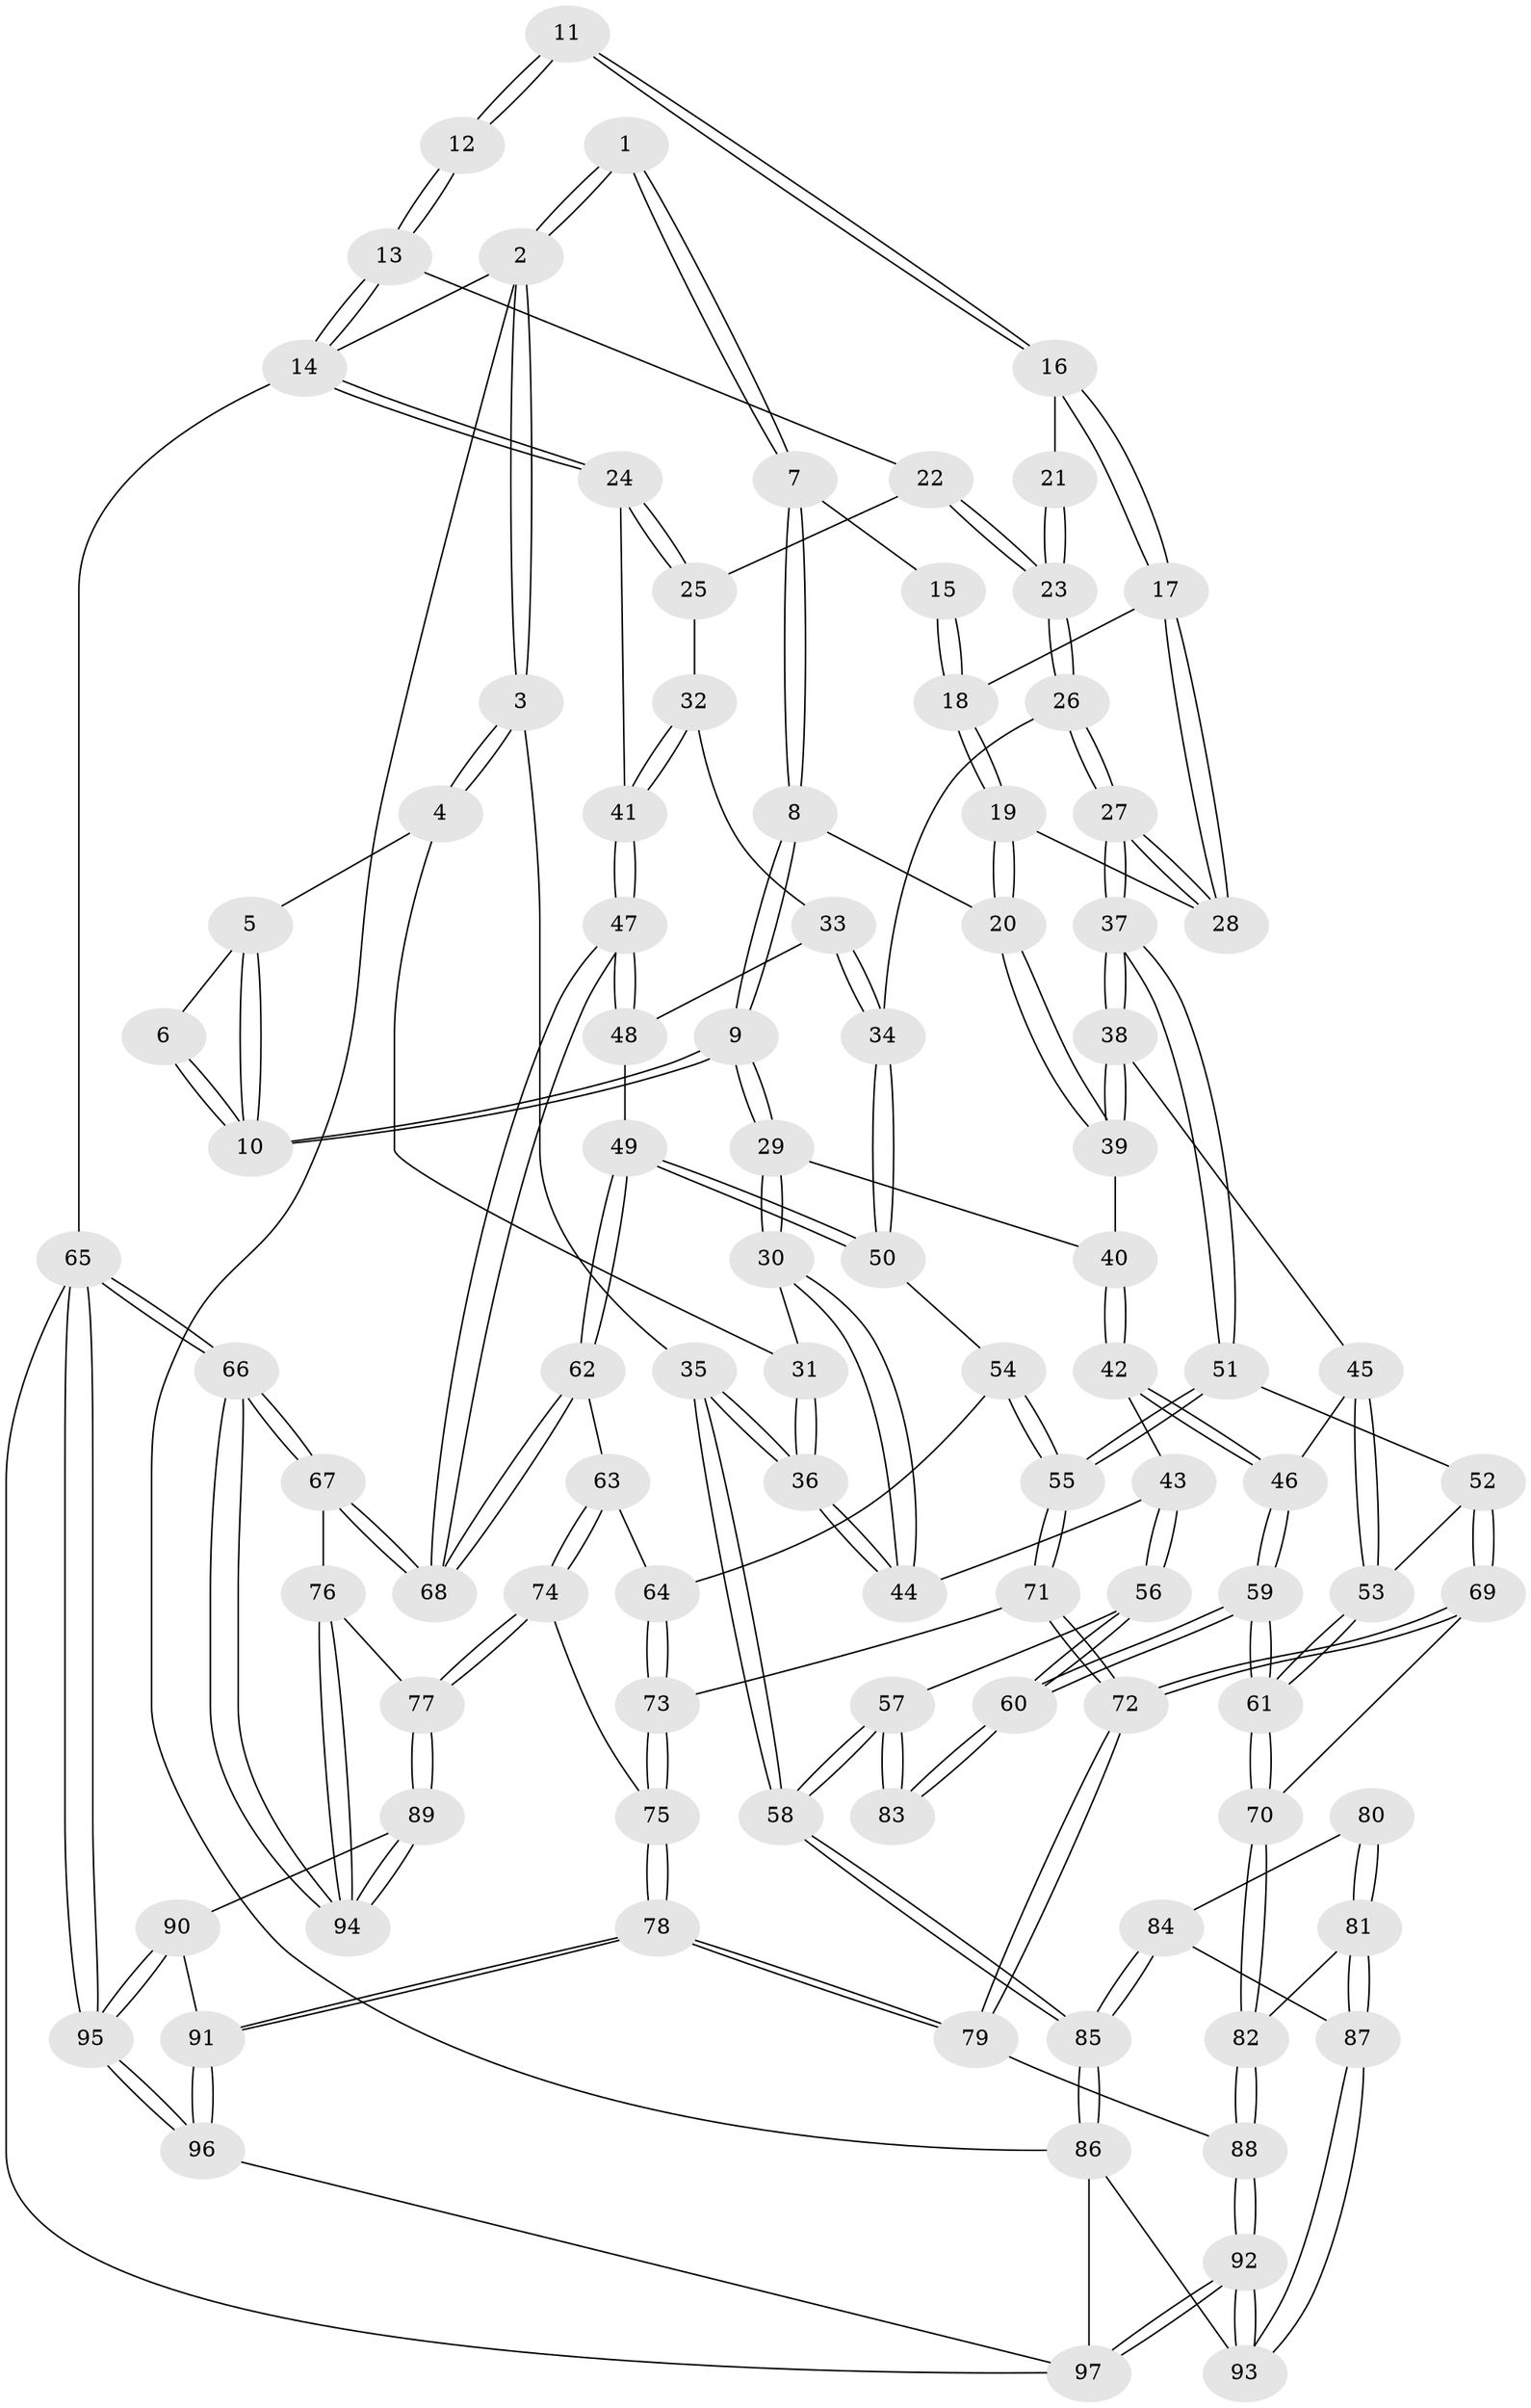 // Generated by graph-tools (version 1.1) at 2025/27/03/09/25 03:27:15]
// undirected, 97 vertices, 239 edges
graph export_dot {
graph [start="1"]
  node [color=gray90,style=filled];
  1 [pos="+0.11528172732014229+0"];
  2 [pos="+0+0"];
  3 [pos="+0+0.20040621154414295"];
  4 [pos="+0.054197546115369574+0.18744323250187273"];
  5 [pos="+0.06006923082431704+0.18584703967830915"];
  6 [pos="+0.0933436980080372+0"];
  7 [pos="+0.32138802704002134+0"];
  8 [pos="+0.2925515003944431+0.12747033691496568"];
  9 [pos="+0.19588313876260746+0.22565604093232722"];
  10 [pos="+0.17891605547868383+0.21922073390747393"];
  11 [pos="+0.5821405504155606+0"];
  12 [pos="+0.8694240542840209+0"];
  13 [pos="+0.8980298188110721+0"];
  14 [pos="+1+0"];
  15 [pos="+0.379374160022446+0"];
  16 [pos="+0.5844670585068931+0.1522481057398006"];
  17 [pos="+0.5779023793185939+0.16056793034727623"];
  18 [pos="+0.49696069273911186+0.10095856313245023"];
  19 [pos="+0.41665742312835063+0.21132391025563588"];
  20 [pos="+0.40328527160087313+0.21633408557199932"];
  21 [pos="+0.6780222340255543+0.09712760157346861"];
  22 [pos="+0.8589796666390768+0.058116537946599794"];
  23 [pos="+0.7462852414160527+0.2929641390553968"];
  24 [pos="+1+0.09586902823657477"];
  25 [pos="+0.936757437767699+0.23099525630040724"];
  26 [pos="+0.7323550187053073+0.3537206133098702"];
  27 [pos="+0.6602963323014215+0.36333612223755374"];
  28 [pos="+0.5776466324059405+0.2114374623364757"];
  29 [pos="+0.19688065223817713+0.2398550538334286"];
  30 [pos="+0.1170418457932078+0.3964568538602795"];
  31 [pos="+0.052269337758263604+0.2805830497854083"];
  32 [pos="+0.9049604288517549+0.3014070728124568"];
  33 [pos="+0.8112448394999033+0.3705130623026945"];
  34 [pos="+0.7418937468714003+0.3580925597450871"];
  35 [pos="+0+0.507954704795189"];
  36 [pos="+0+0.4987221734851617"];
  37 [pos="+0.6049178047018615+0.4062117751404162"];
  38 [pos="+0.4487811065339152+0.3604936177879058"];
  39 [pos="+0.4112453265631112+0.32723424779559135"];
  40 [pos="+0.3060940672928218+0.349384319160409"];
  41 [pos="+1+0.34160467328380406"];
  42 [pos="+0.2675077935124796+0.45334779420261834"];
  43 [pos="+0.2112013934499907+0.46534630580081404"];
  44 [pos="+0.11519467563852297+0.401857067462438"];
  45 [pos="+0.36089233357053907+0.4828342304177804"];
  46 [pos="+0.3271408460278426+0.4916795735784517"];
  47 [pos="+1+0.42428946962478264"];
  48 [pos="+0.8579638977378745+0.41241377494074266"];
  49 [pos="+0.9177240073238219+0.5601721040551744"];
  50 [pos="+0.7672967131414008+0.550771412359589"];
  51 [pos="+0.5745757370122546+0.5072392496326105"];
  52 [pos="+0.5732789689807084+0.5083476016513554"];
  53 [pos="+0.47267814770247296+0.5396724205550069"];
  54 [pos="+0.7654215898438533+0.5660547819269267"];
  55 [pos="+0.6700603091961138+0.6248829820038729"];
  56 [pos="+0.19090401978097693+0.5641349343045079"];
  57 [pos="+0.0617907452072992+0.6343909701038386"];
  58 [pos="+0+0.6626107710014322"];
  59 [pos="+0.32922653741329383+0.6699250341546217"];
  60 [pos="+0.30795870269335823+0.6558597889787561"];
  61 [pos="+0.3415976814337752+0.6912895430804548"];
  62 [pos="+0.9374833084881703+0.5959756529410054"];
  63 [pos="+0.8969269436888372+0.6317662582427168"];
  64 [pos="+0.8195693807682529+0.6339349426598404"];
  65 [pos="+1+1"];
  66 [pos="+1+1"];
  67 [pos="+1+0.6467271631900204"];
  68 [pos="+1+0.6267328361453653"];
  69 [pos="+0.5283916116690092+0.6610142062008413"];
  70 [pos="+0.3429870117970033+0.7021726521964065"];
  71 [pos="+0.6718409081346252+0.6315804782974966"];
  72 [pos="+0.5972703293735353+0.7697218937460575"];
  73 [pos="+0.7540226100251907+0.6811543875519936"];
  74 [pos="+0.8753665832334562+0.776172447831507"];
  75 [pos="+0.7585919760852925+0.7315659936578937"];
  76 [pos="+0.9608100874241866+0.7754585420703901"];
  77 [pos="+0.8846990865478452+0.7981830277539337"];
  78 [pos="+0.5999051608937988+0.9066537384377201"];
  79 [pos="+0.5993608086866385+0.9060795497298576"];
  80 [pos="+0.14041719454093446+0.6766262374138668"];
  81 [pos="+0.3280398836454605+0.7413902542277534"];
  82 [pos="+0.33716457099238145+0.7339546466980059"];
  83 [pos="+0.0879321456080307+0.646498487229209"];
  84 [pos="+0.1836515670014426+0.7749023042701626"];
  85 [pos="+0+0.7161081362396822"];
  86 [pos="+0+0.7674898370707645"];
  87 [pos="+0.2745645624679515+0.8077389281878977"];
  88 [pos="+0.5823094407340554+0.9000883016355993"];
  89 [pos="+0.8792270001248504+0.8324369111491008"];
  90 [pos="+0.8480715576121061+0.8714150478043996"];
  91 [pos="+0.6264813979597122+0.957973269205424"];
  92 [pos="+0.22930615263687712+0.9747032991136493"];
  93 [pos="+0.22334523167025502+0.9572085020368368"];
  94 [pos="+1+0.9127362155568867"];
  95 [pos="+1+1"];
  96 [pos="+0.6346801834473411+1"];
  97 [pos="+0.23683081821289367+1"];
  1 -- 2;
  1 -- 2;
  1 -- 7;
  1 -- 7;
  2 -- 3;
  2 -- 3;
  2 -- 14;
  2 -- 86;
  3 -- 4;
  3 -- 4;
  3 -- 35;
  4 -- 5;
  4 -- 31;
  5 -- 6;
  5 -- 10;
  5 -- 10;
  6 -- 10;
  6 -- 10;
  7 -- 8;
  7 -- 8;
  7 -- 15;
  8 -- 9;
  8 -- 9;
  8 -- 20;
  9 -- 10;
  9 -- 10;
  9 -- 29;
  9 -- 29;
  11 -- 12;
  11 -- 12;
  11 -- 16;
  11 -- 16;
  12 -- 13;
  12 -- 13;
  13 -- 14;
  13 -- 14;
  13 -- 22;
  14 -- 24;
  14 -- 24;
  14 -- 65;
  15 -- 18;
  15 -- 18;
  16 -- 17;
  16 -- 17;
  16 -- 21;
  17 -- 18;
  17 -- 28;
  17 -- 28;
  18 -- 19;
  18 -- 19;
  19 -- 20;
  19 -- 20;
  19 -- 28;
  20 -- 39;
  20 -- 39;
  21 -- 23;
  21 -- 23;
  22 -- 23;
  22 -- 23;
  22 -- 25;
  23 -- 26;
  23 -- 26;
  24 -- 25;
  24 -- 25;
  24 -- 41;
  25 -- 32;
  26 -- 27;
  26 -- 27;
  26 -- 34;
  27 -- 28;
  27 -- 28;
  27 -- 37;
  27 -- 37;
  29 -- 30;
  29 -- 30;
  29 -- 40;
  30 -- 31;
  30 -- 44;
  30 -- 44;
  31 -- 36;
  31 -- 36;
  32 -- 33;
  32 -- 41;
  32 -- 41;
  33 -- 34;
  33 -- 34;
  33 -- 48;
  34 -- 50;
  34 -- 50;
  35 -- 36;
  35 -- 36;
  35 -- 58;
  35 -- 58;
  36 -- 44;
  36 -- 44;
  37 -- 38;
  37 -- 38;
  37 -- 51;
  37 -- 51;
  38 -- 39;
  38 -- 39;
  38 -- 45;
  39 -- 40;
  40 -- 42;
  40 -- 42;
  41 -- 47;
  41 -- 47;
  42 -- 43;
  42 -- 46;
  42 -- 46;
  43 -- 44;
  43 -- 56;
  43 -- 56;
  45 -- 46;
  45 -- 53;
  45 -- 53;
  46 -- 59;
  46 -- 59;
  47 -- 48;
  47 -- 48;
  47 -- 68;
  47 -- 68;
  48 -- 49;
  49 -- 50;
  49 -- 50;
  49 -- 62;
  49 -- 62;
  50 -- 54;
  51 -- 52;
  51 -- 55;
  51 -- 55;
  52 -- 53;
  52 -- 69;
  52 -- 69;
  53 -- 61;
  53 -- 61;
  54 -- 55;
  54 -- 55;
  54 -- 64;
  55 -- 71;
  55 -- 71;
  56 -- 57;
  56 -- 60;
  56 -- 60;
  57 -- 58;
  57 -- 58;
  57 -- 83;
  57 -- 83;
  58 -- 85;
  58 -- 85;
  59 -- 60;
  59 -- 60;
  59 -- 61;
  59 -- 61;
  60 -- 83;
  60 -- 83;
  61 -- 70;
  61 -- 70;
  62 -- 63;
  62 -- 68;
  62 -- 68;
  63 -- 64;
  63 -- 74;
  63 -- 74;
  64 -- 73;
  64 -- 73;
  65 -- 66;
  65 -- 66;
  65 -- 95;
  65 -- 95;
  65 -- 97;
  66 -- 67;
  66 -- 67;
  66 -- 94;
  66 -- 94;
  67 -- 68;
  67 -- 68;
  67 -- 76;
  69 -- 70;
  69 -- 72;
  69 -- 72;
  70 -- 82;
  70 -- 82;
  71 -- 72;
  71 -- 72;
  71 -- 73;
  72 -- 79;
  72 -- 79;
  73 -- 75;
  73 -- 75;
  74 -- 75;
  74 -- 77;
  74 -- 77;
  75 -- 78;
  75 -- 78;
  76 -- 77;
  76 -- 94;
  76 -- 94;
  77 -- 89;
  77 -- 89;
  78 -- 79;
  78 -- 79;
  78 -- 91;
  78 -- 91;
  79 -- 88;
  80 -- 81;
  80 -- 81;
  80 -- 84;
  81 -- 82;
  81 -- 87;
  81 -- 87;
  82 -- 88;
  82 -- 88;
  84 -- 85;
  84 -- 85;
  84 -- 87;
  85 -- 86;
  85 -- 86;
  86 -- 93;
  86 -- 97;
  87 -- 93;
  87 -- 93;
  88 -- 92;
  88 -- 92;
  89 -- 90;
  89 -- 94;
  89 -- 94;
  90 -- 91;
  90 -- 95;
  90 -- 95;
  91 -- 96;
  91 -- 96;
  92 -- 93;
  92 -- 93;
  92 -- 97;
  92 -- 97;
  95 -- 96;
  95 -- 96;
  96 -- 97;
}
